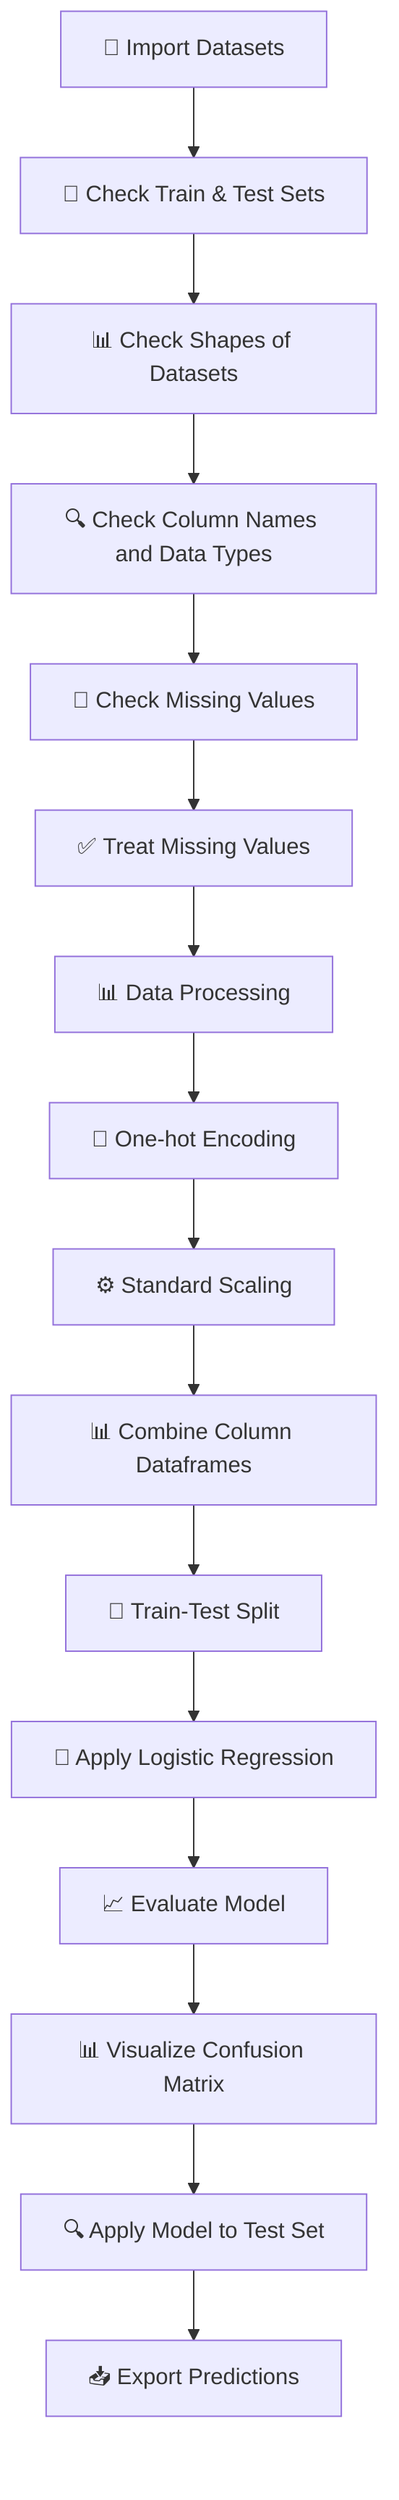 flowchart TD
    A["📂 Import Datasets"] --> B["👥 Check Train & Test Sets"]
    B --> C["📊 Check Shapes of Datasets"]
    C --> D["🔍 Check Column Names and Data Types"]
    D --> E["🛑 Check Missing Values"]
    E --> F["✅ Treat Missing Values"]
    F --> G["📊 Data Processing"]
    G --> H["🔄 One-hot Encoding"]
    H --> I["⚙️ Standard Scaling"]
    I --> J["📊 Combine Column Dataframes"]
    J --> K["🧪 Train-Test Split"]
    K --> L["🧠 Apply Logistic Regression"]
    L --> M["📈 Evaluate Model"]
    M --> N["📊 Visualize Confusion Matrix"]
    N --> O["🔍 Apply Model to Test Set"]
    O --> P["📥 Export Predictions"]